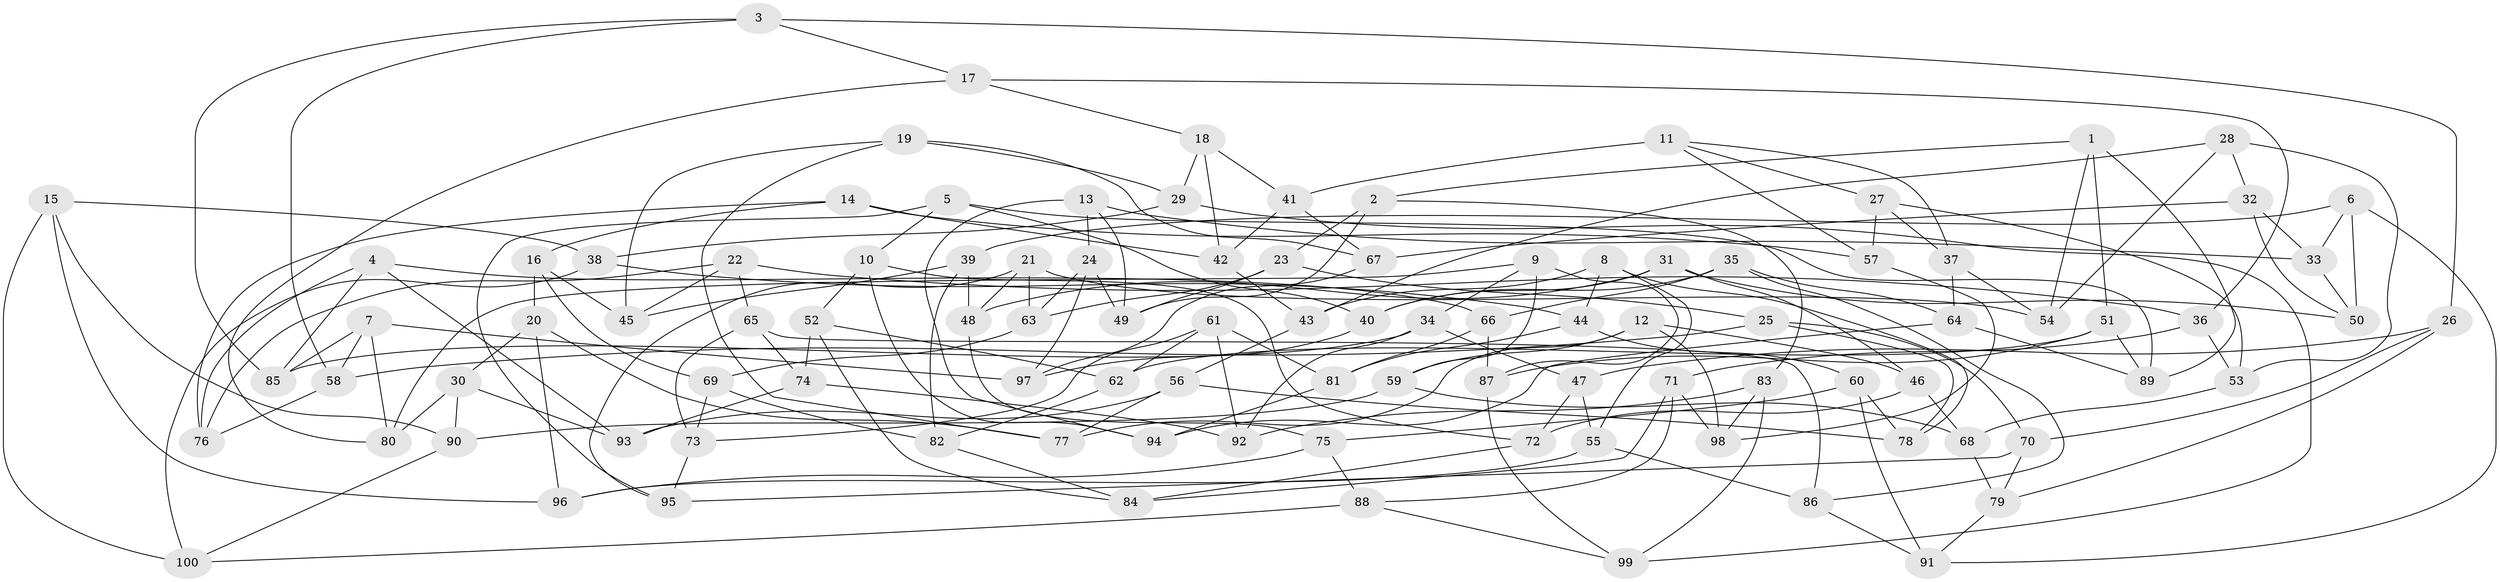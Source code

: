 // Generated by graph-tools (version 1.1) at 2025/11/02/21/25 10:11:16]
// undirected, 100 vertices, 200 edges
graph export_dot {
graph [start="1"]
  node [color=gray90,style=filled];
  1;
  2;
  3;
  4;
  5;
  6;
  7;
  8;
  9;
  10;
  11;
  12;
  13;
  14;
  15;
  16;
  17;
  18;
  19;
  20;
  21;
  22;
  23;
  24;
  25;
  26;
  27;
  28;
  29;
  30;
  31;
  32;
  33;
  34;
  35;
  36;
  37;
  38;
  39;
  40;
  41;
  42;
  43;
  44;
  45;
  46;
  47;
  48;
  49;
  50;
  51;
  52;
  53;
  54;
  55;
  56;
  57;
  58;
  59;
  60;
  61;
  62;
  63;
  64;
  65;
  66;
  67;
  68;
  69;
  70;
  71;
  72;
  73;
  74;
  75;
  76;
  77;
  78;
  79;
  80;
  81;
  82;
  83;
  84;
  85;
  86;
  87;
  88;
  89;
  90;
  91;
  92;
  93;
  94;
  95;
  96;
  97;
  98;
  99;
  100;
  1 -- 54;
  1 -- 51;
  1 -- 89;
  1 -- 2;
  2 -- 83;
  2 -- 49;
  2 -- 23;
  3 -- 58;
  3 -- 85;
  3 -- 26;
  3 -- 17;
  4 -- 76;
  4 -- 93;
  4 -- 85;
  4 -- 66;
  5 -- 40;
  5 -- 95;
  5 -- 10;
  5 -- 89;
  6 -- 91;
  6 -- 33;
  6 -- 50;
  6 -- 39;
  7 -- 97;
  7 -- 80;
  7 -- 85;
  7 -- 58;
  8 -- 78;
  8 -- 55;
  8 -- 44;
  8 -- 43;
  9 -- 87;
  9 -- 34;
  9 -- 80;
  9 -- 59;
  10 -- 94;
  10 -- 72;
  10 -- 52;
  11 -- 57;
  11 -- 37;
  11 -- 27;
  11 -- 41;
  12 -- 98;
  12 -- 59;
  12 -- 77;
  12 -- 46;
  13 -- 24;
  13 -- 94;
  13 -- 49;
  13 -- 33;
  14 -- 16;
  14 -- 42;
  14 -- 57;
  14 -- 76;
  15 -- 96;
  15 -- 100;
  15 -- 90;
  15 -- 38;
  16 -- 20;
  16 -- 45;
  16 -- 69;
  17 -- 36;
  17 -- 80;
  17 -- 18;
  18 -- 41;
  18 -- 29;
  18 -- 42;
  19 -- 77;
  19 -- 45;
  19 -- 29;
  19 -- 67;
  20 -- 77;
  20 -- 96;
  20 -- 30;
  21 -- 48;
  21 -- 95;
  21 -- 63;
  21 -- 54;
  22 -- 76;
  22 -- 45;
  22 -- 65;
  22 -- 36;
  23 -- 49;
  23 -- 25;
  23 -- 63;
  24 -- 63;
  24 -- 97;
  24 -- 49;
  25 -- 70;
  25 -- 78;
  25 -- 58;
  26 -- 79;
  26 -- 70;
  26 -- 47;
  27 -- 37;
  27 -- 57;
  27 -- 53;
  28 -- 32;
  28 -- 53;
  28 -- 43;
  28 -- 54;
  29 -- 99;
  29 -- 38;
  30 -- 80;
  30 -- 90;
  30 -- 93;
  31 -- 40;
  31 -- 46;
  31 -- 48;
  31 -- 50;
  32 -- 50;
  32 -- 33;
  32 -- 67;
  33 -- 50;
  34 -- 47;
  34 -- 85;
  34 -- 92;
  35 -- 40;
  35 -- 86;
  35 -- 64;
  35 -- 66;
  36 -- 71;
  36 -- 53;
  37 -- 64;
  37 -- 54;
  38 -- 44;
  38 -- 100;
  39 -- 82;
  39 -- 45;
  39 -- 48;
  40 -- 97;
  41 -- 42;
  41 -- 67;
  42 -- 43;
  43 -- 56;
  44 -- 60;
  44 -- 81;
  46 -- 72;
  46 -- 68;
  47 -- 72;
  47 -- 55;
  48 -- 75;
  51 -- 62;
  51 -- 89;
  51 -- 87;
  52 -- 62;
  52 -- 74;
  52 -- 84;
  53 -- 68;
  55 -- 96;
  55 -- 86;
  56 -- 78;
  56 -- 77;
  56 -- 93;
  57 -- 98;
  58 -- 76;
  59 -- 90;
  59 -- 68;
  60 -- 75;
  60 -- 78;
  60 -- 91;
  61 -- 73;
  61 -- 62;
  61 -- 81;
  61 -- 92;
  62 -- 82;
  63 -- 69;
  64 -- 89;
  64 -- 94;
  65 -- 74;
  65 -- 86;
  65 -- 73;
  66 -- 87;
  66 -- 81;
  67 -- 97;
  68 -- 79;
  69 -- 73;
  69 -- 82;
  70 -- 95;
  70 -- 79;
  71 -- 88;
  71 -- 84;
  71 -- 98;
  72 -- 84;
  73 -- 95;
  74 -- 93;
  74 -- 92;
  75 -- 96;
  75 -- 88;
  79 -- 91;
  81 -- 94;
  82 -- 84;
  83 -- 98;
  83 -- 92;
  83 -- 99;
  86 -- 91;
  87 -- 99;
  88 -- 100;
  88 -- 99;
  90 -- 100;
}
